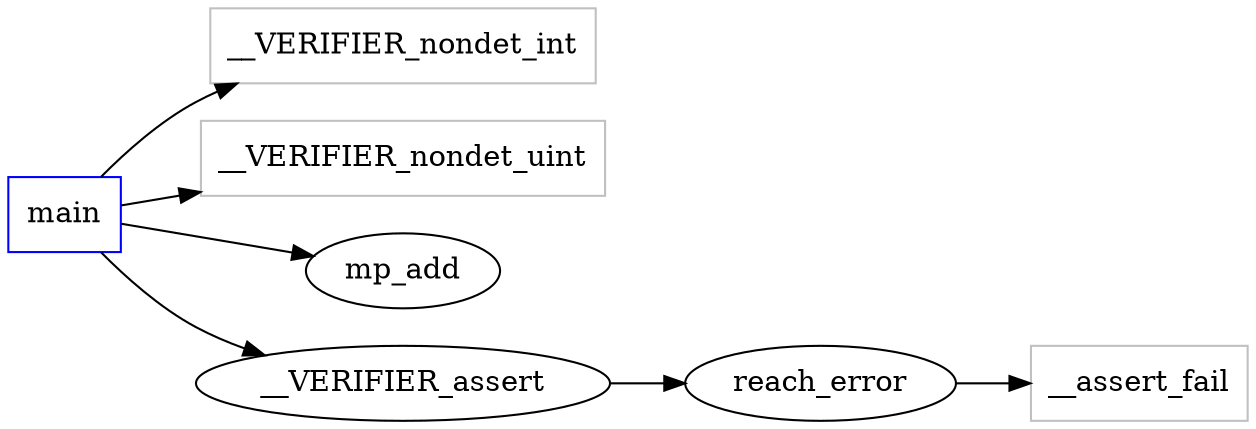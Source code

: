 digraph functioncalls {
rankdir=LR;

main [shape="box", color=blue];
__VERIFIER_nondet_int [label="__VERIFIER_nondet_int", shape="box", color=grey];
main -> __VERIFIER_nondet_int;
__VERIFIER_nondet_uint [label="__VERIFIER_nondet_uint", shape="box", color=grey];
main -> __VERIFIER_nondet_uint;
mp_add [label="mp_add", ];
main -> mp_add;
__VERIFIER_assert [label="__VERIFIER_assert", ];
main -> __VERIFIER_assert;
reach_error [label="reach_error", ];
__VERIFIER_assert -> reach_error;
__assert_fail [label="__assert_fail", shape="box", color=grey];
reach_error -> __assert_fail;
}
